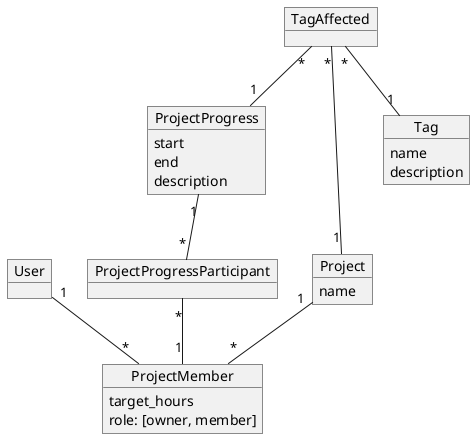 @startuml
object User {
}

object Project {
  name
}

object ProjectMember {
  target_hours
  role: [owner, member]
}

object ProjectProgress {
  start
  end
  description
}

object TagAffected

object ProjectProgressParticipant

object Tag {
  name
  description
}

User "1" -- "*" ProjectMember
Project "1" -- "*" ProjectMember

ProjectProgressParticipant "*" -- "1" ProjectMember
ProjectProgressParticipant "*" -u- "1" ProjectProgress

TagAffected "*" -- "1" Tag
TagAffected "*" -- "1" Project
TagAffected "*" -- "1" ProjectProgress

@enduml